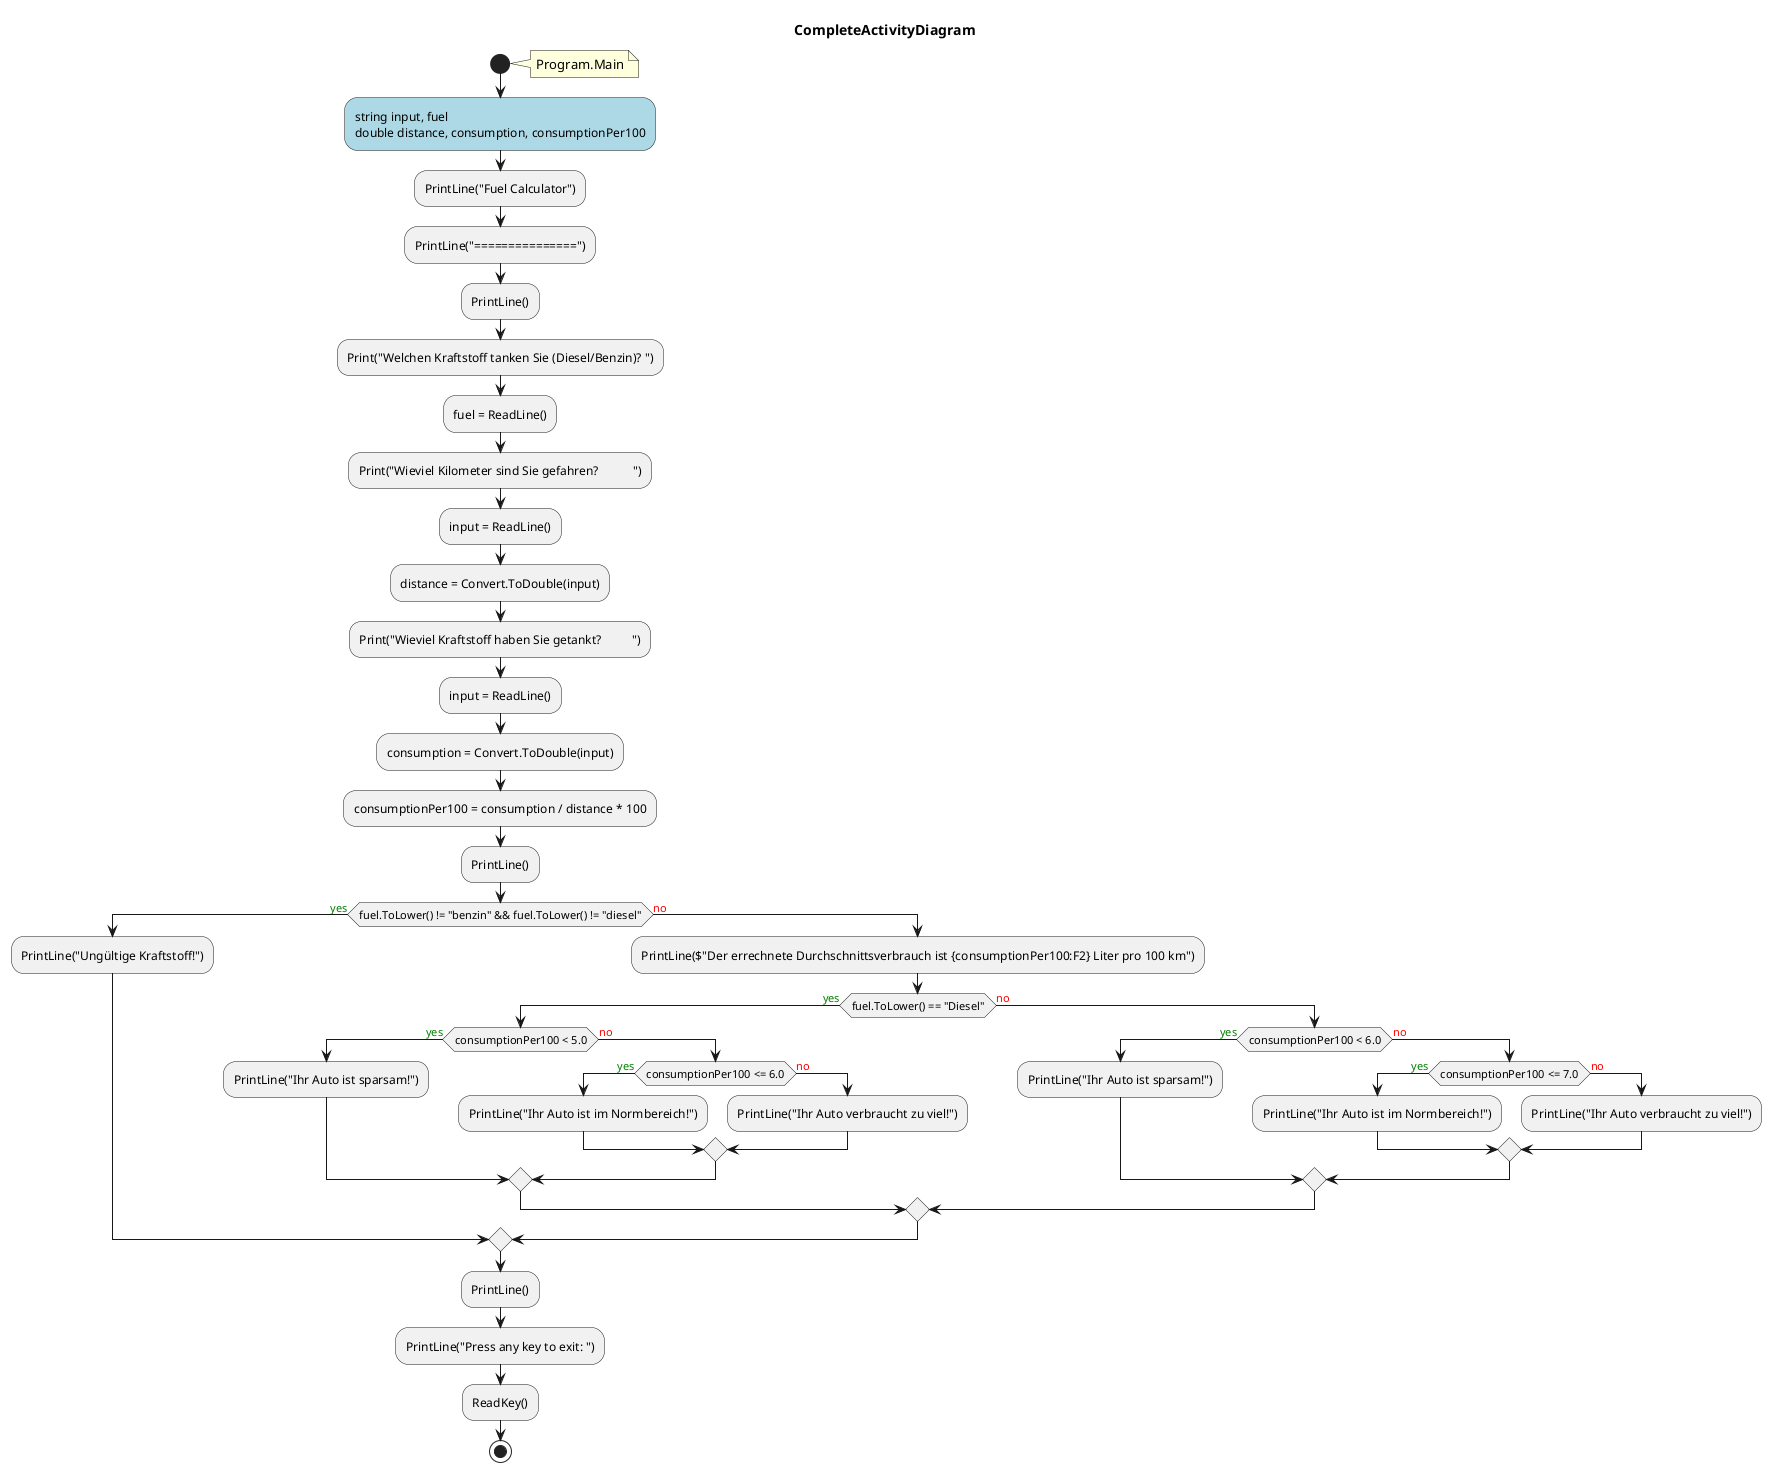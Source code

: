 @startuml CompleteActivityDiagram
title CompleteActivityDiagram
start
note right:  Program.Main
#LightBlue:string input, fuel
double distance, consumption, consumptionPer100;
:PrintLine("Fuel Calculator");
:PrintLine("===============");
:PrintLine();
:Print("Welchen Kraftstoff tanken Sie (Diesel/Benzin)? ");
:fuel = ReadLine();
:Print("Wieviel Kilometer sind Sie gefahren?           ");
:input = ReadLine();
:distance = Convert.ToDouble(input);
:Print("Wieviel Kraftstoff haben Sie getankt?          ");
:input = ReadLine();
:consumption = Convert.ToDouble(input);
:consumptionPer100 = consumption / distance * 100;
:PrintLine();
if (fuel.ToLower() != "benzin" && fuel.ToLower() != "diesel") then (<color:green>yes)
    :PrintLine("Ungültige Kraftstoff!");
  else (<color:red>no)
      :PrintLine($"Der errechnete Durchschnittsverbrauch ist {consumptionPer100:F2} Liter pro 100 km");
      if (fuel.ToLower() == "Diesel") then (<color:green>yes)
          if (consumptionPer100 < 5.0) then (<color:green>yes)
              :PrintLine("Ihr Auto ist sparsam!");
            else (<color:red>no)
              if (consumptionPer100 <= 6.0) then (<color:green>yes)
                  :PrintLine("Ihr Auto ist im Normbereich!");
                else (<color:red>no)
                    :PrintLine("Ihr Auto verbraucht zu viel!");
              endif
          endif
        else (<color:red>no)
            if (consumptionPer100 < 6.0) then (<color:green>yes)
                :PrintLine("Ihr Auto ist sparsam!");
              else (<color:red>no)
                if (consumptionPer100 <= 7.0) then (<color:green>yes)
                    :PrintLine("Ihr Auto ist im Normbereich!");
                  else (<color:red>no)
                      :PrintLine("Ihr Auto verbraucht zu viel!");
                endif
            endif
      endif
endif
:PrintLine();
:PrintLine("Press any key to exit: ");
:ReadKey();
stop
@enduml
